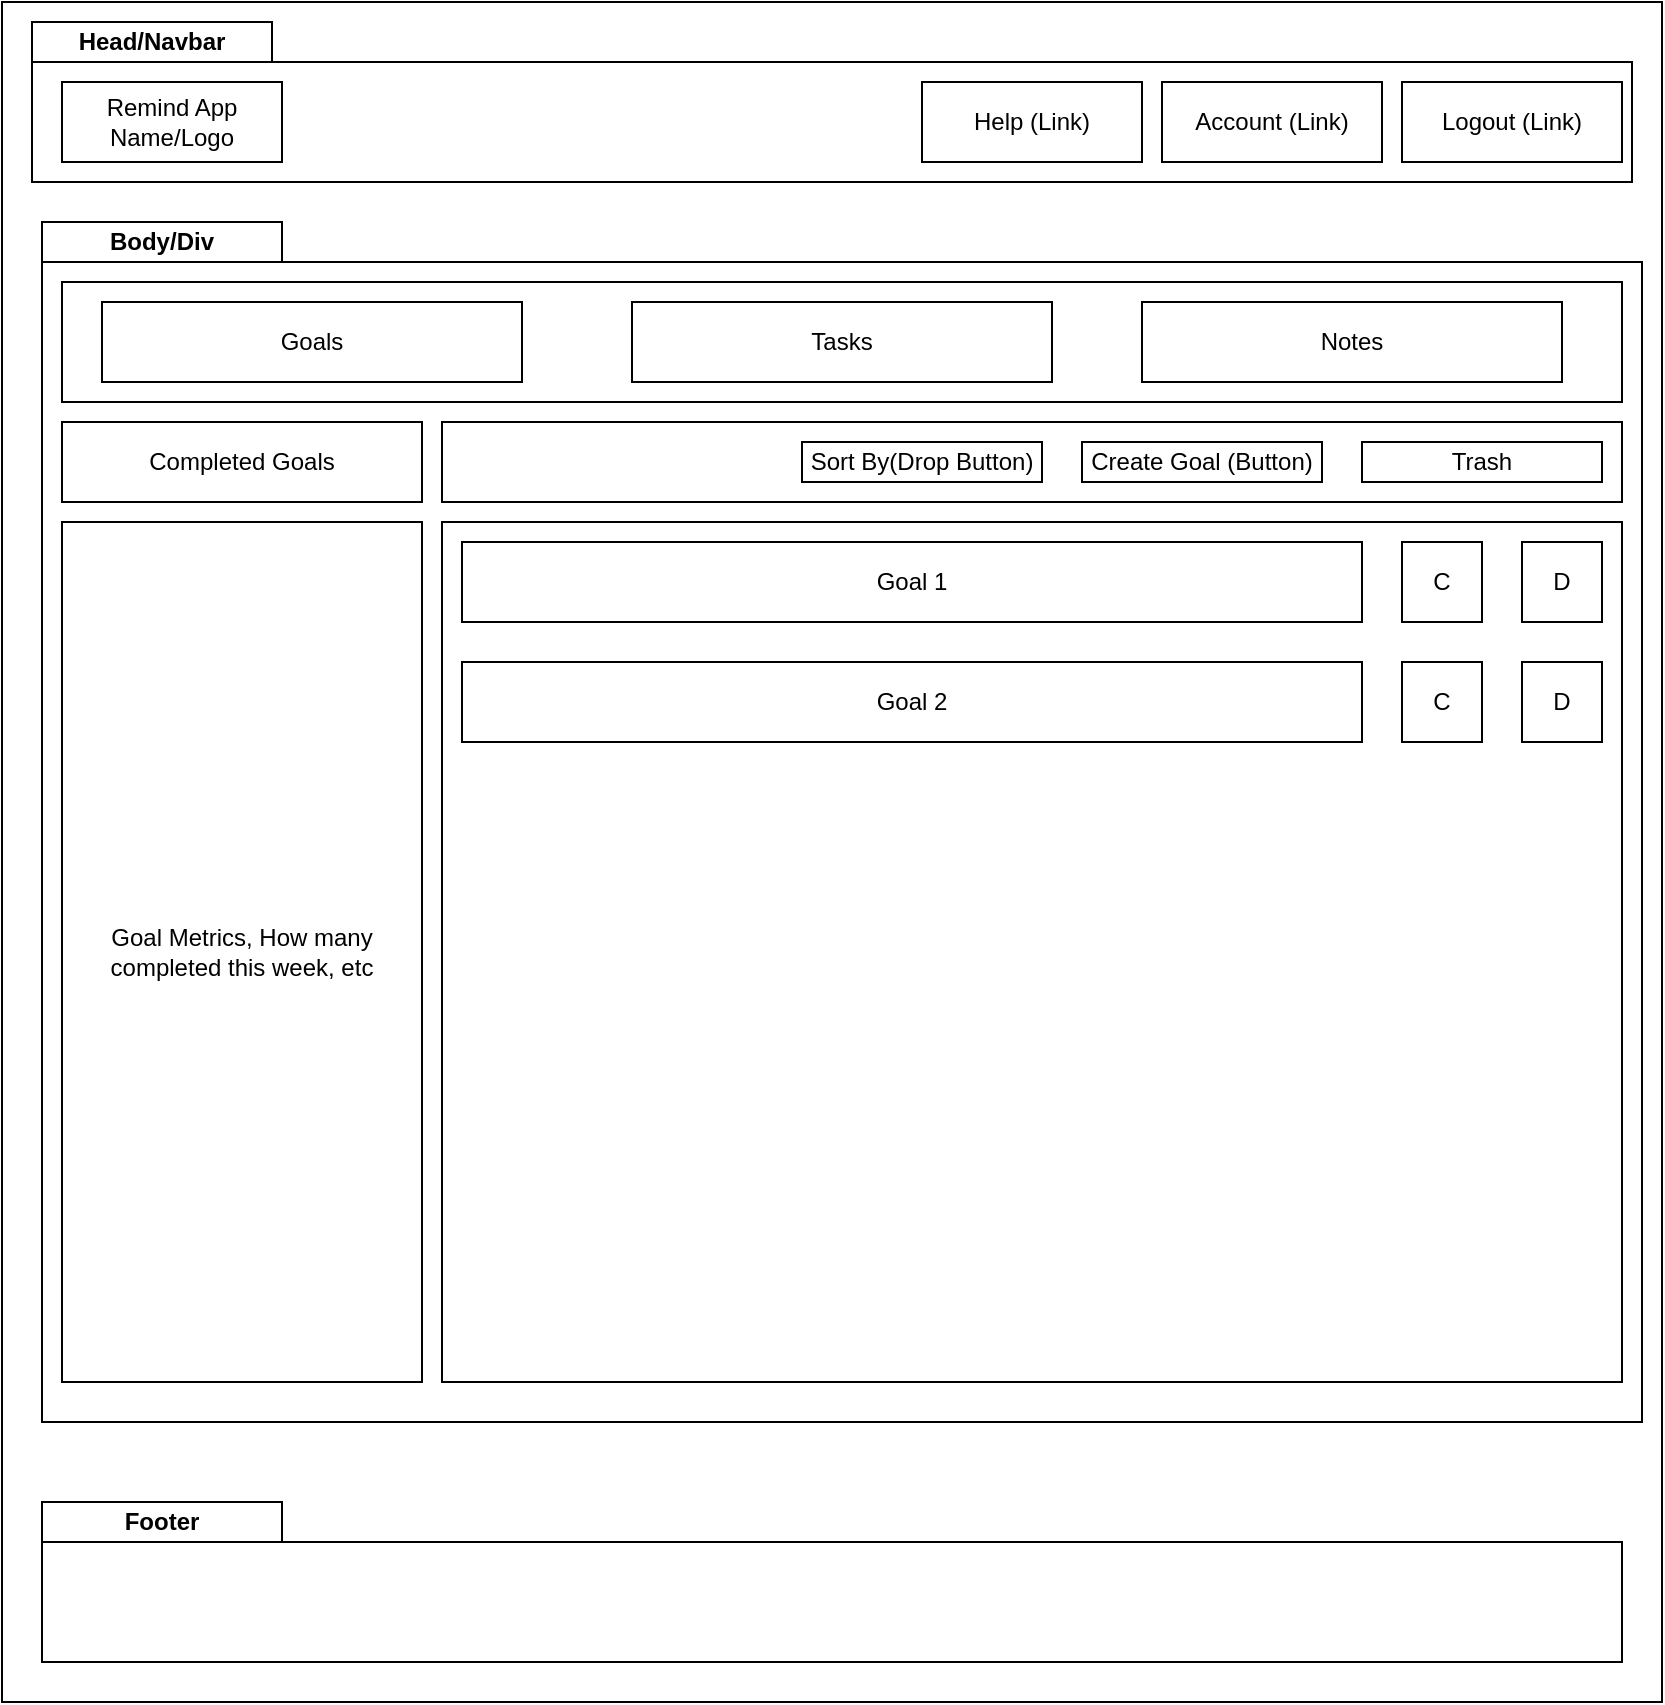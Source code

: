 <mxfile version="13.8.0" type="device"><diagram id="VvOLcTfzo8LKAhhhwUTT" name="Page-1"><mxGraphModel dx="868" dy="450" grid="1" gridSize="10" guides="1" tooltips="1" connect="1" arrows="1" fold="1" page="1" pageScale="1" pageWidth="850" pageHeight="1100" math="0" shadow="0"><root><mxCell id="0"/><mxCell id="1" parent="0"/><mxCell id="4knDLGQfDgZvqx23szhq-1" value="" style="rounded=0;whiteSpace=wrap;html=1;" parent="1" vertex="1"><mxGeometry x="10" y="10" width="830" height="850" as="geometry"/></mxCell><mxCell id="4knDLGQfDgZvqx23szhq-2" value="" style="rounded=0;whiteSpace=wrap;html=1;" parent="1" vertex="1"><mxGeometry x="25" y="40" width="800" height="60" as="geometry"/></mxCell><mxCell id="4knDLGQfDgZvqx23szhq-3" value="&lt;b&gt;Head/Navbar&lt;/b&gt;" style="rounded=0;whiteSpace=wrap;html=1;" parent="1" vertex="1"><mxGeometry x="25" y="20" width="120" height="20" as="geometry"/></mxCell><mxCell id="4knDLGQfDgZvqx23szhq-4" value="Logout&amp;nbsp;(Link)" style="rounded=0;whiteSpace=wrap;html=1;" parent="1" vertex="1"><mxGeometry x="710" y="50" width="110" height="40" as="geometry"/></mxCell><mxCell id="4knDLGQfDgZvqx23szhq-5" value="Account&amp;nbsp;(Link)" style="rounded=0;whiteSpace=wrap;html=1;" parent="1" vertex="1"><mxGeometry x="590" y="50" width="110" height="40" as="geometry"/></mxCell><mxCell id="4knDLGQfDgZvqx23szhq-6" value="Remind App Name/Logo" style="rounded=0;whiteSpace=wrap;html=1;" parent="1" vertex="1"><mxGeometry x="40" y="50" width="110" height="40" as="geometry"/></mxCell><mxCell id="4knDLGQfDgZvqx23szhq-7" value="" style="rounded=0;whiteSpace=wrap;html=1;" parent="1" vertex="1"><mxGeometry x="30" y="140" width="800" height="580" as="geometry"/></mxCell><mxCell id="4knDLGQfDgZvqx23szhq-8" value="&lt;b&gt;Body/Div&lt;/b&gt;" style="rounded=0;whiteSpace=wrap;html=1;" parent="1" vertex="1"><mxGeometry x="30" y="120" width="120" height="20" as="geometry"/></mxCell><mxCell id="4knDLGQfDgZvqx23szhq-9" value="" style="rounded=0;whiteSpace=wrap;html=1;" parent="1" vertex="1"><mxGeometry x="40" y="150" width="780" height="60" as="geometry"/></mxCell><mxCell id="4knDLGQfDgZvqx23szhq-10" value="Goals" style="rounded=0;whiteSpace=wrap;html=1;" parent="1" vertex="1"><mxGeometry x="60" y="160" width="210" height="40" as="geometry"/></mxCell><mxCell id="4knDLGQfDgZvqx23szhq-12" value="Tasks" style="rounded=0;whiteSpace=wrap;html=1;" parent="1" vertex="1"><mxGeometry x="325" y="160" width="210" height="40" as="geometry"/></mxCell><mxCell id="4knDLGQfDgZvqx23szhq-13" value="Notes" style="rounded=0;whiteSpace=wrap;html=1;" parent="1" vertex="1"><mxGeometry x="580" y="160" width="210" height="40" as="geometry"/></mxCell><mxCell id="4knDLGQfDgZvqx23szhq-14" value="" style="rounded=0;whiteSpace=wrap;html=1;" parent="1" vertex="1"><mxGeometry x="230" y="270" width="590" height="430" as="geometry"/></mxCell><mxCell id="4knDLGQfDgZvqx23szhq-15" value="" style="rounded=0;whiteSpace=wrap;html=1;align=left;" parent="1" vertex="1"><mxGeometry x="30" y="780" width="790" height="60" as="geometry"/></mxCell><mxCell id="4knDLGQfDgZvqx23szhq-16" value="&lt;b&gt;Footer&lt;/b&gt;" style="rounded=0;whiteSpace=wrap;html=1;" parent="1" vertex="1"><mxGeometry x="30" y="760" width="120" height="20" as="geometry"/></mxCell><mxCell id="4knDLGQfDgZvqx23szhq-17" value="Goal 1" style="rounded=0;whiteSpace=wrap;html=1;" parent="1" vertex="1"><mxGeometry x="240" y="280" width="450" height="40" as="geometry"/></mxCell><mxCell id="4knDLGQfDgZvqx23szhq-18" value="C" style="rounded=0;whiteSpace=wrap;html=1;" parent="1" vertex="1"><mxGeometry x="710" y="280" width="40" height="40" as="geometry"/></mxCell><mxCell id="4knDLGQfDgZvqx23szhq-19" value="D" style="rounded=0;whiteSpace=wrap;html=1;" parent="1" vertex="1"><mxGeometry x="770" y="280" width="40" height="40" as="geometry"/></mxCell><mxCell id="4knDLGQfDgZvqx23szhq-20" value="Goal 2" style="rounded=0;whiteSpace=wrap;html=1;" parent="1" vertex="1"><mxGeometry x="240" y="340" width="450" height="40" as="geometry"/></mxCell><mxCell id="4knDLGQfDgZvqx23szhq-21" value="C" style="rounded=0;whiteSpace=wrap;html=1;direction=west;" parent="1" vertex="1"><mxGeometry x="710" y="340" width="40" height="40" as="geometry"/></mxCell><mxCell id="4knDLGQfDgZvqx23szhq-22" value="D" style="rounded=0;whiteSpace=wrap;html=1;" parent="1" vertex="1"><mxGeometry x="770" y="340" width="40" height="40" as="geometry"/></mxCell><mxCell id="4knDLGQfDgZvqx23szhq-23" value="Goal Metrics, How many completed this week, etc" style="rounded=0;whiteSpace=wrap;html=1;" parent="1" vertex="1"><mxGeometry x="40" y="270" width="180" height="430" as="geometry"/></mxCell><mxCell id="4knDLGQfDgZvqx23szhq-25" value="Completed Goals" style="rounded=0;whiteSpace=wrap;html=1;" parent="1" vertex="1"><mxGeometry x="40" y="220" width="180" height="40" as="geometry"/></mxCell><mxCell id="ShGl4tO8XZelJhYZVPVj-1" value="Help&amp;nbsp;(Link)" style="rounded=0;whiteSpace=wrap;html=1;" vertex="1" parent="1"><mxGeometry x="470" y="50" width="110" height="40" as="geometry"/></mxCell><mxCell id="ShGl4tO8XZelJhYZVPVj-2" value="&amp;nbsp;" style="rounded=0;whiteSpace=wrap;html=1;align=left;" vertex="1" parent="1"><mxGeometry x="230" y="220" width="590" height="40" as="geometry"/></mxCell><mxCell id="ShGl4tO8XZelJhYZVPVj-3" value="Create Goal (Button)" style="rounded=0;whiteSpace=wrap;html=1;" vertex="1" parent="1"><mxGeometry x="550" y="230" width="120" height="20" as="geometry"/></mxCell><mxCell id="ShGl4tO8XZelJhYZVPVj-4" value="Trash" style="rounded=0;whiteSpace=wrap;html=1;" vertex="1" parent="1"><mxGeometry x="690" y="230" width="120" height="20" as="geometry"/></mxCell><mxCell id="ShGl4tO8XZelJhYZVPVj-5" value="Sort By(Drop Button)" style="rounded=0;whiteSpace=wrap;html=1;" vertex="1" parent="1"><mxGeometry x="410" y="230" width="120" height="20" as="geometry"/></mxCell></root></mxGraphModel></diagram></mxfile>